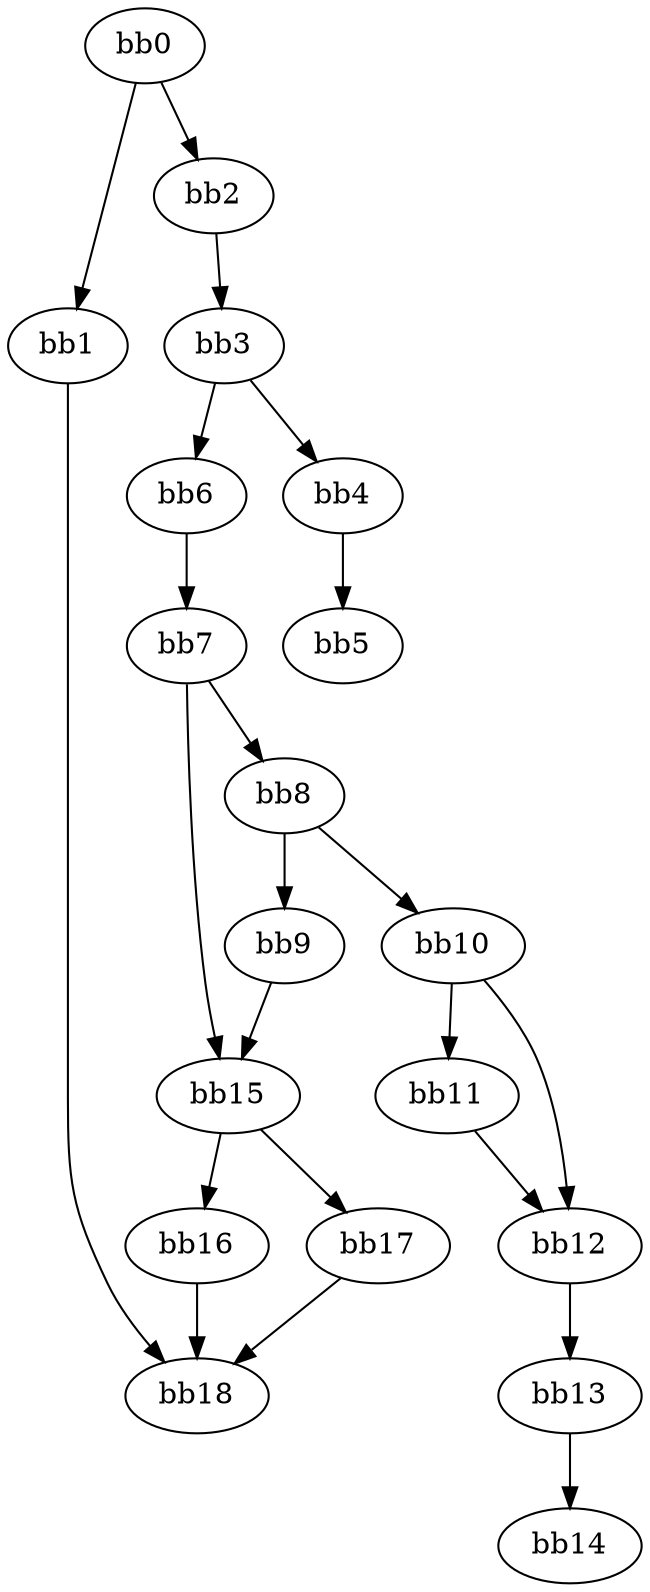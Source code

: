 digraph cfg {
v0 [label = "bb0"];
v1 [label = "bb1"];
v2 [label = "bb2"];
v3 [label = "bb3"];
v4 [label = "bb4"];
v5 [label = "bb5"];
v6 [label = "bb6"];
v7 [label = "bb7"];
v8 [label = "bb8"];
v9 [label = "bb9"];
v10 [label = "bb10"];
v11 [label = "bb11"];
v12 [label = "bb12"];
v13 [label = "bb13"];
v14 [label = "bb14"];
v15 [label = "bb15"];
v16 [label = "bb16"];
v17 [label = "bb17"];
v18 [label = "bb18"];
v0 -> v1;
v0 -> v2;
v1 -> v18;
v2 -> v3;
v3 -> v4;
v3 -> v6;
v4 -> v5;
v6 -> v7;
v7 -> v8;
v7 -> v15;
v8 -> v10;
v8 -> v9;
v9 -> v15;
v10 -> v11;
v10 -> v12;
v11 -> v12;
v12 -> v13;
v13 -> v14;
v15 -> v17;
v15 -> v16;
v16 -> v18;
v17 -> v18;
}
